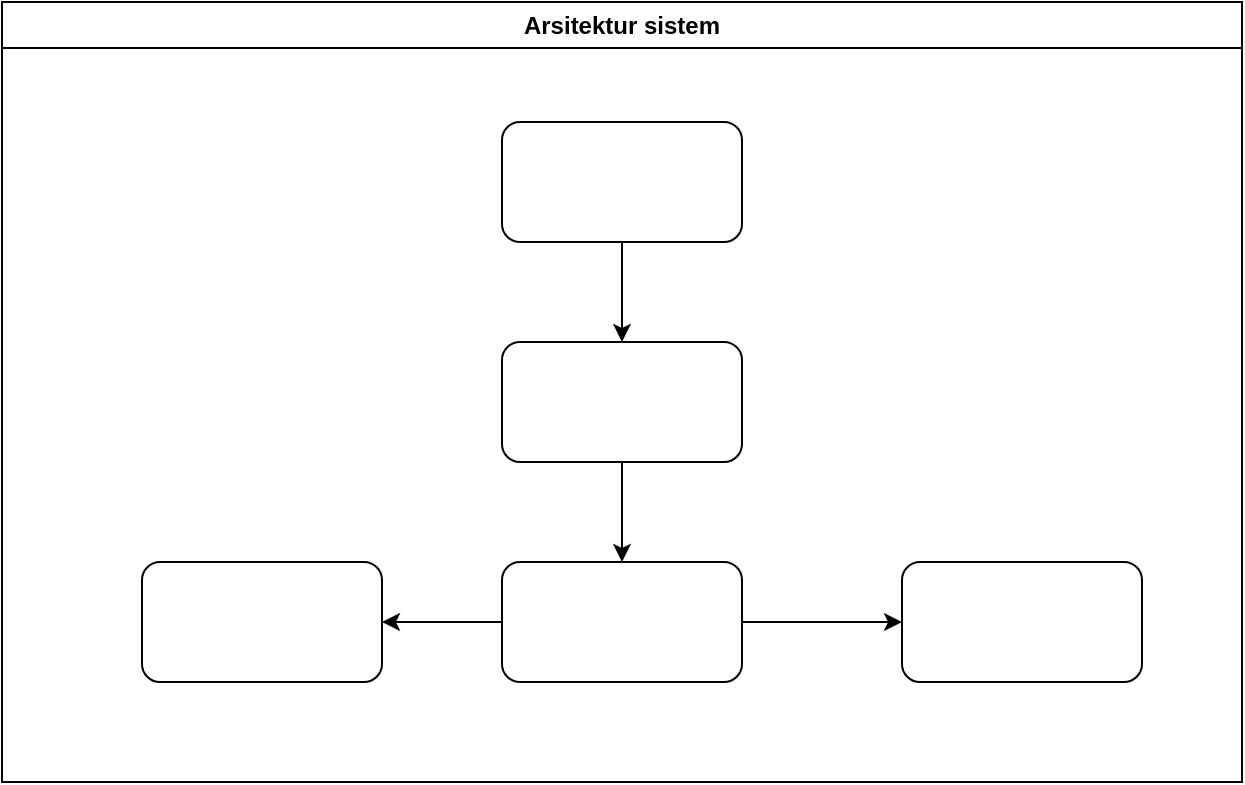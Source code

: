 <mxfile version="25.0.3">
  <diagram name="Page-1" id="RqJNzkD2IPTyw5_sIuZs">
    <mxGraphModel dx="1050" dy="575" grid="1" gridSize="10" guides="1" tooltips="1" connect="1" arrows="1" fold="1" page="1" pageScale="1" pageWidth="1100" pageHeight="850" math="0" shadow="0">
      <root>
        <mxCell id="0" />
        <mxCell id="1" parent="0" />
        <mxCell id="awmHdGiAZfIyFGWJGynD-1" value="Arsitektur sistem" style="swimlane;whiteSpace=wrap;html=1;" vertex="1" parent="1">
          <mxGeometry x="250" y="110" width="620" height="390" as="geometry" />
        </mxCell>
        <mxCell id="awmHdGiAZfIyFGWJGynD-4" value="" style="edgeStyle=orthogonalEdgeStyle;rounded=0;orthogonalLoop=1;jettySize=auto;html=1;" edge="1" parent="awmHdGiAZfIyFGWJGynD-1" source="awmHdGiAZfIyFGWJGynD-2" target="awmHdGiAZfIyFGWJGynD-3">
          <mxGeometry relative="1" as="geometry" />
        </mxCell>
        <mxCell id="awmHdGiAZfIyFGWJGynD-2" value="" style="rounded=1;whiteSpace=wrap;html=1;" vertex="1" parent="awmHdGiAZfIyFGWJGynD-1">
          <mxGeometry x="250" y="60" width="120" height="60" as="geometry" />
        </mxCell>
        <mxCell id="awmHdGiAZfIyFGWJGynD-6" value="" style="edgeStyle=orthogonalEdgeStyle;rounded=0;orthogonalLoop=1;jettySize=auto;html=1;" edge="1" parent="awmHdGiAZfIyFGWJGynD-1" source="awmHdGiAZfIyFGWJGynD-3" target="awmHdGiAZfIyFGWJGynD-5">
          <mxGeometry relative="1" as="geometry" />
        </mxCell>
        <mxCell id="awmHdGiAZfIyFGWJGynD-3" value="" style="whiteSpace=wrap;html=1;rounded=1;" vertex="1" parent="awmHdGiAZfIyFGWJGynD-1">
          <mxGeometry x="250" y="170" width="120" height="60" as="geometry" />
        </mxCell>
        <mxCell id="awmHdGiAZfIyFGWJGynD-8" value="" style="edgeStyle=orthogonalEdgeStyle;rounded=0;orthogonalLoop=1;jettySize=auto;html=1;" edge="1" parent="awmHdGiAZfIyFGWJGynD-1" source="awmHdGiAZfIyFGWJGynD-5" target="awmHdGiAZfIyFGWJGynD-7">
          <mxGeometry relative="1" as="geometry" />
        </mxCell>
        <mxCell id="awmHdGiAZfIyFGWJGynD-10" value="" style="edgeStyle=orthogonalEdgeStyle;rounded=0;orthogonalLoop=1;jettySize=auto;html=1;" edge="1" parent="awmHdGiAZfIyFGWJGynD-1" source="awmHdGiAZfIyFGWJGynD-5" target="awmHdGiAZfIyFGWJGynD-9">
          <mxGeometry relative="1" as="geometry" />
        </mxCell>
        <mxCell id="awmHdGiAZfIyFGWJGynD-5" value="" style="whiteSpace=wrap;html=1;rounded=1;" vertex="1" parent="awmHdGiAZfIyFGWJGynD-1">
          <mxGeometry x="250" y="280" width="120" height="60" as="geometry" />
        </mxCell>
        <mxCell id="awmHdGiAZfIyFGWJGynD-7" value="" style="whiteSpace=wrap;html=1;rounded=1;" vertex="1" parent="awmHdGiAZfIyFGWJGynD-1">
          <mxGeometry x="70" y="280" width="120" height="60" as="geometry" />
        </mxCell>
        <mxCell id="awmHdGiAZfIyFGWJGynD-9" value="" style="whiteSpace=wrap;html=1;rounded=1;" vertex="1" parent="awmHdGiAZfIyFGWJGynD-1">
          <mxGeometry x="450" y="280" width="120" height="60" as="geometry" />
        </mxCell>
      </root>
    </mxGraphModel>
  </diagram>
</mxfile>
